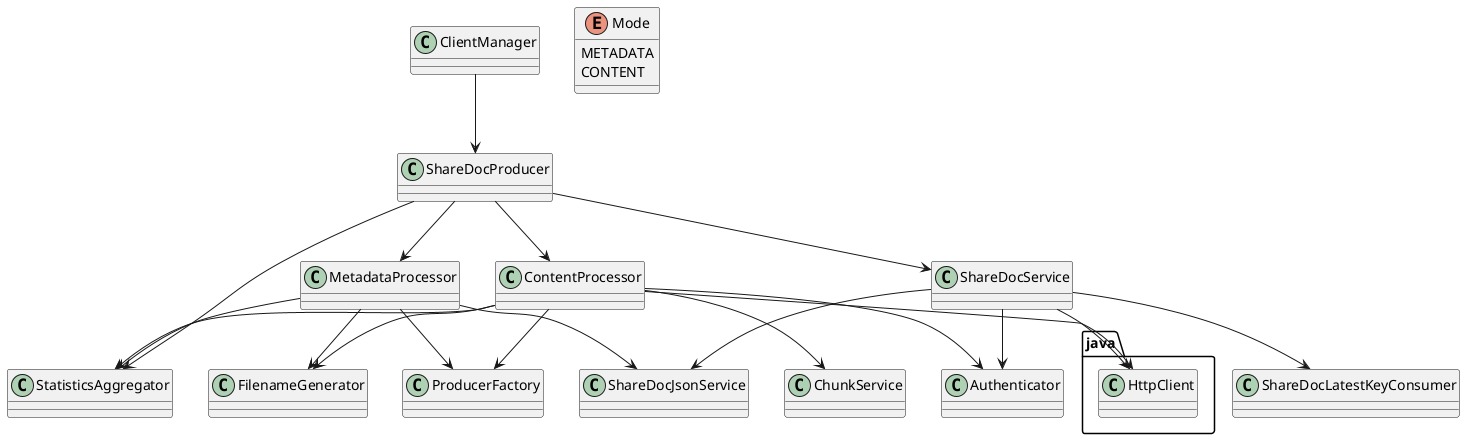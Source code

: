 @startuml

class ClientManager
class ShareDocProducer
class ShareDocService
class MetadataProcessor
class ContentProcessor
enum Mode {
    METADATA
    CONTENT
}
class StatisticsAggregator
class ShareDocJsonService
class ShareDocLatestKeyConsumer
class Authenticator
class FilenameGenerator
class ProducerFactory
package java {
    class HttpClient
}

ClientManager --> ShareDocProducer

ShareDocProducer --> ShareDocService
ShareDocProducer --> MetadataProcessor
ShareDocProducer --> ContentProcessor
ShareDocProducer --> StatisticsAggregator

ShareDocService --> ShareDocJsonService
ShareDocService --> ShareDocLatestKeyConsumer
ShareDocService --> Authenticator
ShareDocService --> HttpClient

MetadataProcessor --> FilenameGenerator
MetadataProcessor --> ProducerFactory
MetadataProcessor --> ShareDocJsonService
MetadataProcessor --> StatisticsAggregator

ContentProcessor --> Authenticator
ContentProcessor --> HttpClient
ContentProcessor --> FilenameGenerator
ContentProcessor --> ProducerFactory
ContentProcessor --> ChunkService
ContentProcessor --> StatisticsAggregator

@enduml